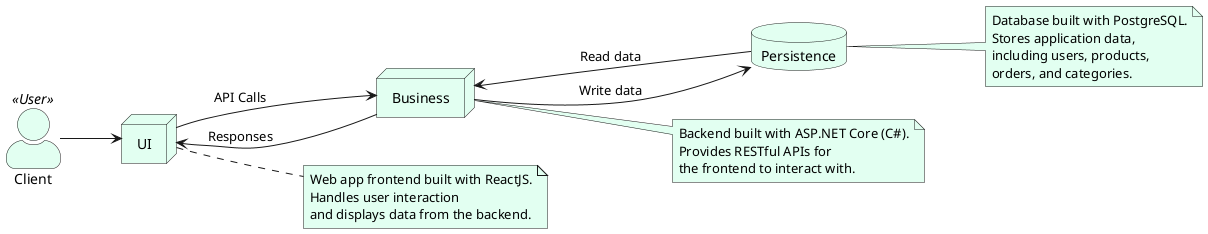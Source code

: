 @startuml
skinparam actorStyle awesome
<style>
componentDiagram {
  BackGroundColor #e2fff1
}
document {
  BackGroundColor white
}
</style>
left to right direction

'User
actor Client <<User>>

'Frontend
node UI

'Backend
node Business

'Database
database Persistence

'Layers Communication
Client --> "UI"
"UI" --> "Business": API Calls
"UI" <-- "Business": Responses
"Business" <-- "Persistence": Read data
"Business" --> "Persistence": Write data


' Notes
note right of [UI]
  Web app frontend built with ReactJS.
  Handles user interaction
  and displays data from the backend.
end note

note right of [Business]
  Backend built with ASP.NET Core (C#).
  Provides RESTful APIs for
  the frontend to interact with.
end note

note right of [Persistence]
  Database built with PostgreSQL.
  Stores application data,
  including users, products,
  orders, and categories.
end note


@enduml